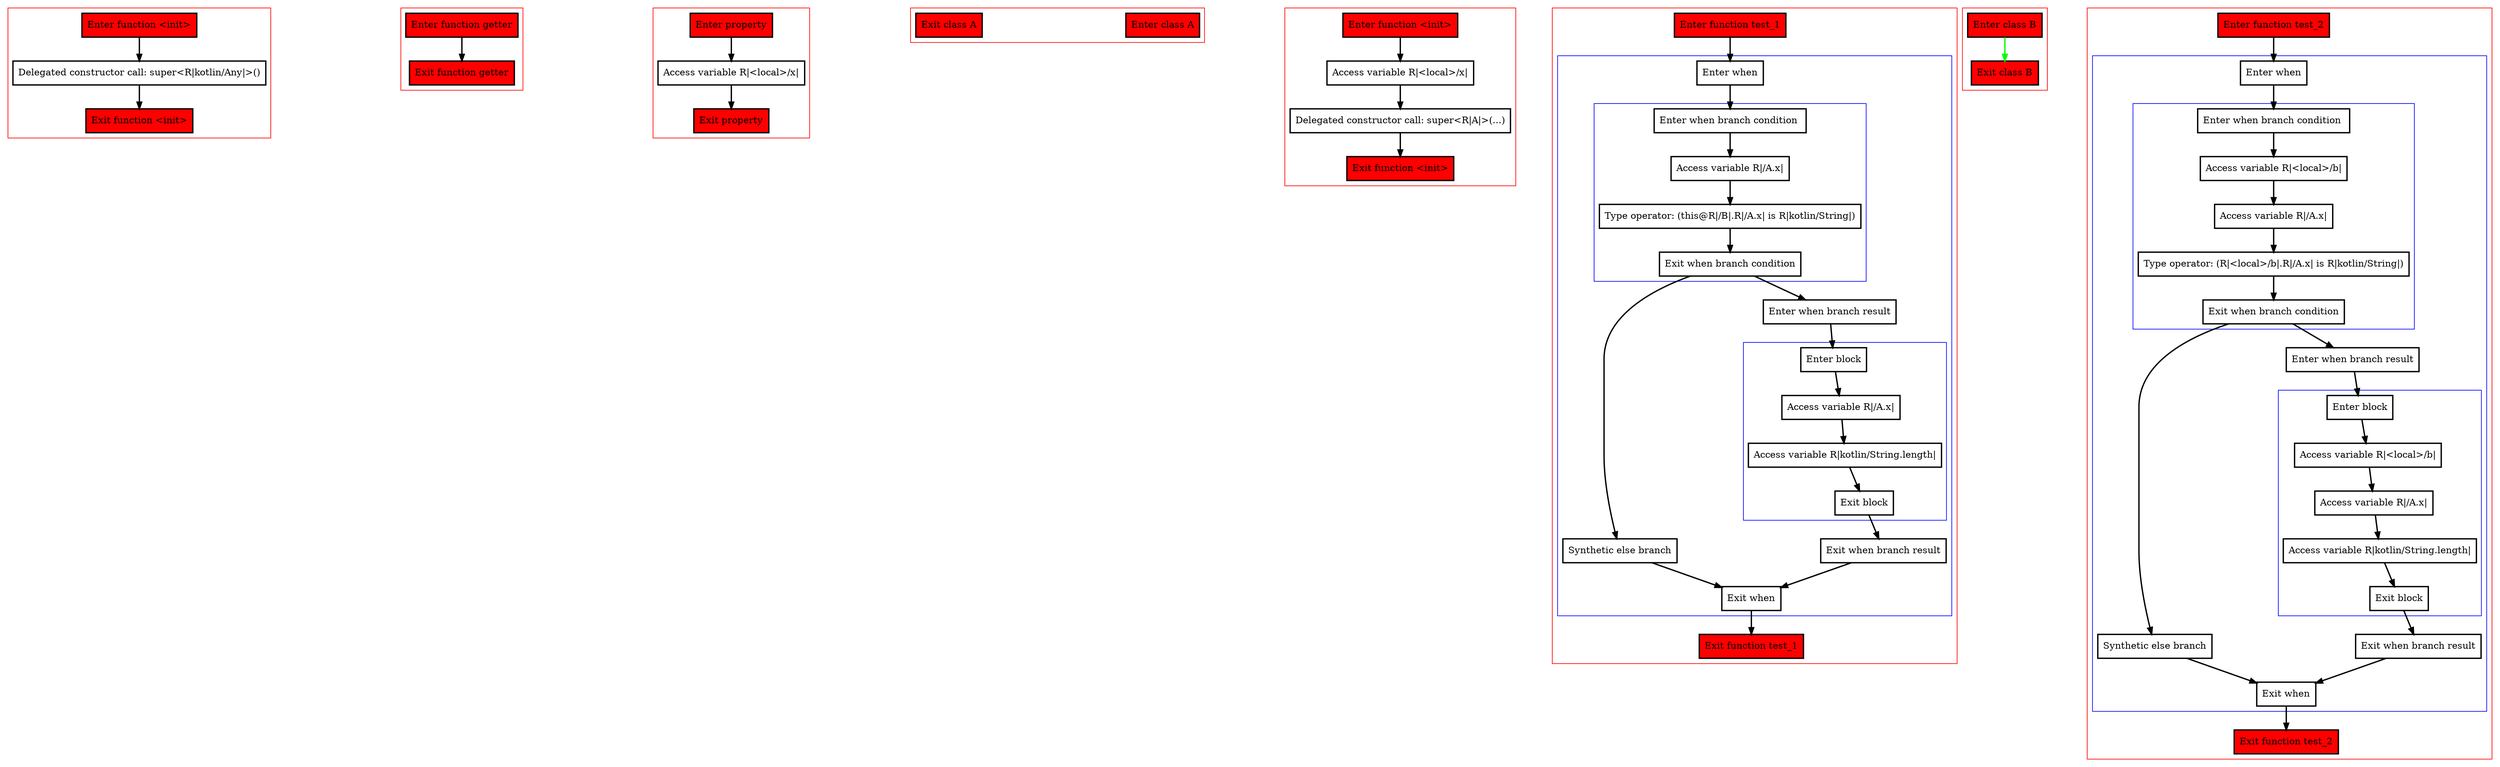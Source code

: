 digraph overridenOpenVal_kt {
    graph [nodesep=3]
    node [shape=box penwidth=2]
    edge [penwidth=2]

    subgraph cluster_0 {
        color=red
        0 [label="Enter function <init>" style="filled" fillcolor=red];
        1 [label="Delegated constructor call: super<R|kotlin/Any|>()"];
        2 [label="Exit function <init>" style="filled" fillcolor=red];
    }

    0 -> {1};
    1 -> {2};

    subgraph cluster_1 {
        color=red
        3 [label="Enter function getter" style="filled" fillcolor=red];
        4 [label="Exit function getter" style="filled" fillcolor=red];
    }

    3 -> {4};

    subgraph cluster_2 {
        color=red
        5 [label="Enter property" style="filled" fillcolor=red];
        6 [label="Access variable R|<local>/x|"];
        7 [label="Exit property" style="filled" fillcolor=red];
    }

    5 -> {6};
    6 -> {7};

    subgraph cluster_3 {
        color=red
        8 [label="Enter class A" style="filled" fillcolor=red];
        9 [label="Exit class A" style="filled" fillcolor=red];
    }


    subgraph cluster_4 {
        color=red
        10 [label="Enter function <init>" style="filled" fillcolor=red];
        11 [label="Access variable R|<local>/x|"];
        12 [label="Delegated constructor call: super<R|A|>(...)"];
        13 [label="Exit function <init>" style="filled" fillcolor=red];
    }

    10 -> {11};
    11 -> {12};
    12 -> {13};

    subgraph cluster_5 {
        color=red
        14 [label="Enter function test_1" style="filled" fillcolor=red];
        subgraph cluster_6 {
            color=blue
            15 [label="Enter when"];
            subgraph cluster_7 {
                color=blue
                16 [label="Enter when branch condition "];
                17 [label="Access variable R|/A.x|"];
                18 [label="Type operator: (this@R|/B|.R|/A.x| is R|kotlin/String|)"];
                19 [label="Exit when branch condition"];
            }
            20 [label="Synthetic else branch"];
            21 [label="Enter when branch result"];
            subgraph cluster_8 {
                color=blue
                22 [label="Enter block"];
                23 [label="Access variable R|/A.x|"];
                24 [label="Access variable R|kotlin/String.length|"];
                25 [label="Exit block"];
            }
            26 [label="Exit when branch result"];
            27 [label="Exit when"];
        }
        28 [label="Exit function test_1" style="filled" fillcolor=red];
    }

    14 -> {15};
    15 -> {16};
    16 -> {17};
    17 -> {18};
    18 -> {19};
    19 -> {21 20};
    20 -> {27};
    21 -> {22};
    22 -> {23};
    23 -> {24};
    24 -> {25};
    25 -> {26};
    26 -> {27};
    27 -> {28};

    subgraph cluster_9 {
        color=red
        29 [label="Enter class B" style="filled" fillcolor=red];
        30 [label="Exit class B" style="filled" fillcolor=red];
    }

    29 -> {30} [color=green];

    subgraph cluster_10 {
        color=red
        31 [label="Enter function test_2" style="filled" fillcolor=red];
        subgraph cluster_11 {
            color=blue
            32 [label="Enter when"];
            subgraph cluster_12 {
                color=blue
                33 [label="Enter when branch condition "];
                34 [label="Access variable R|<local>/b|"];
                35 [label="Access variable R|/A.x|"];
                36 [label="Type operator: (R|<local>/b|.R|/A.x| is R|kotlin/String|)"];
                37 [label="Exit when branch condition"];
            }
            38 [label="Synthetic else branch"];
            39 [label="Enter when branch result"];
            subgraph cluster_13 {
                color=blue
                40 [label="Enter block"];
                41 [label="Access variable R|<local>/b|"];
                42 [label="Access variable R|/A.x|"];
                43 [label="Access variable R|kotlin/String.length|"];
                44 [label="Exit block"];
            }
            45 [label="Exit when branch result"];
            46 [label="Exit when"];
        }
        47 [label="Exit function test_2" style="filled" fillcolor=red];
    }

    31 -> {32};
    32 -> {33};
    33 -> {34};
    34 -> {35};
    35 -> {36};
    36 -> {37};
    37 -> {39 38};
    38 -> {46};
    39 -> {40};
    40 -> {41};
    41 -> {42};
    42 -> {43};
    43 -> {44};
    44 -> {45};
    45 -> {46};
    46 -> {47};

}
